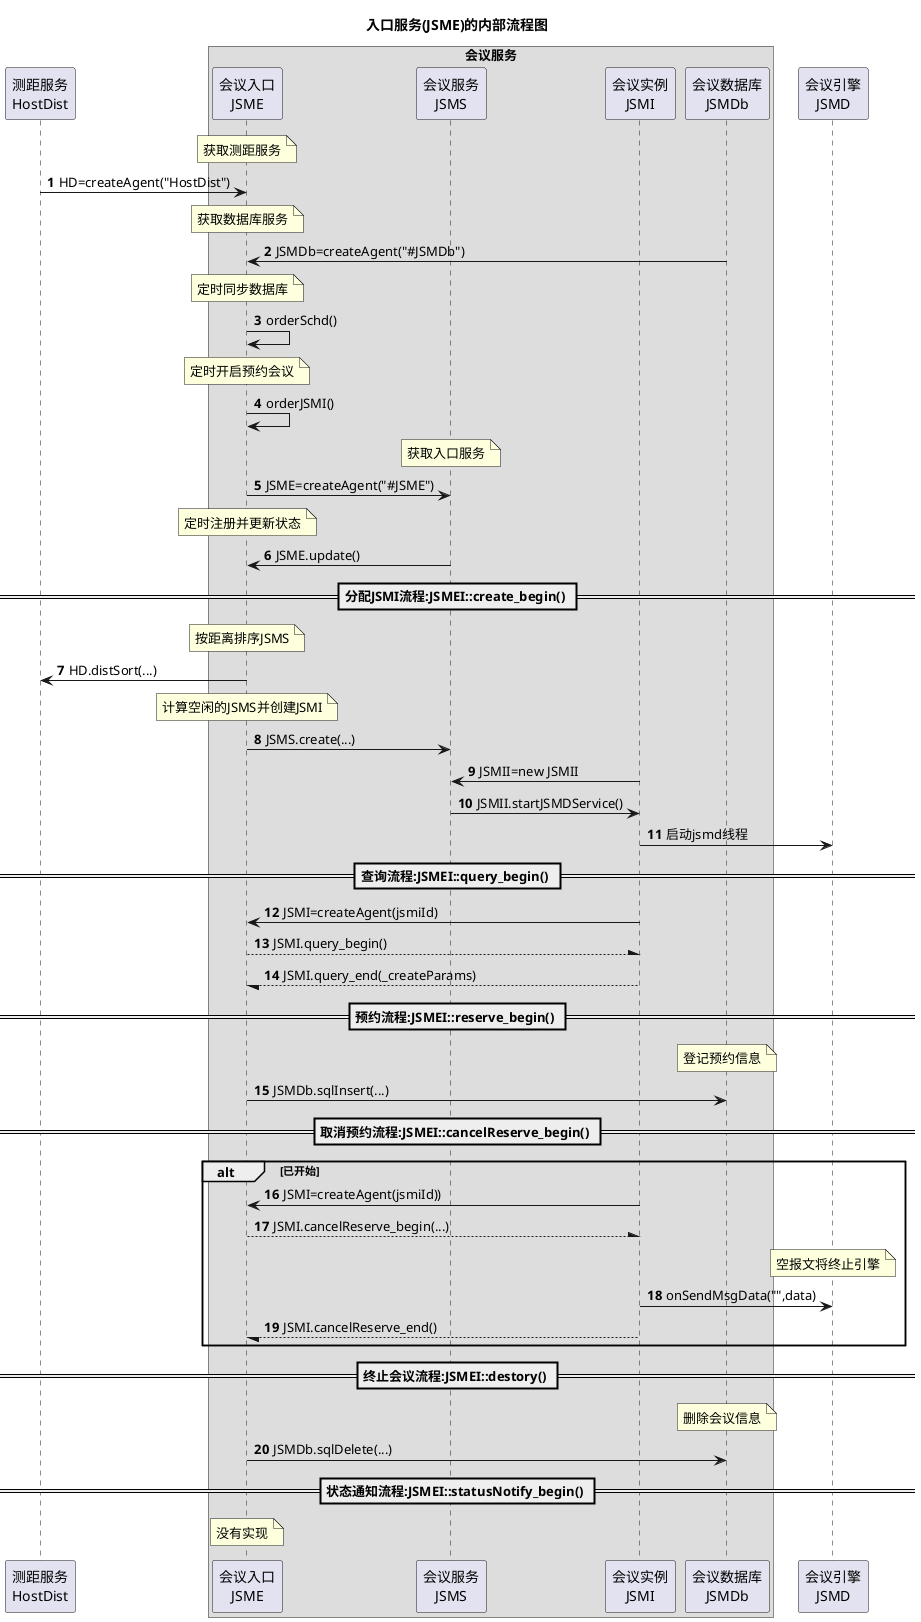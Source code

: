 @startuml
autonumber

'角色定义
participant "测距服务\nHostDist" as hd

box "会议服务"
participant "会议入口\nJSME" as e
participant "会议服务\nJSMS" as s
participant "会议实例\nJSMI" as i
participant "会议数据库\nJSMDb" as db
end box

participant "会议引擎\nJSMD" as d

title 入口服务(JSME)的内部流程图
'流程图
note over e: 获取测距服务
e<-hd:HD=createAgent("HostDist")
note over e: 获取数据库服务
e<-db:JSMDb=createAgent("#JSMDb")
note over e: 定时同步数据库
e->e:orderSchd()
note over e: 定时开启预约会议
e->e:orderJSMI()

note over s: 获取入口服务
s<-e:JSME=createAgent("#JSME")
note over e: 定时注册并更新状态
s->e:JSME.update()

== 分配JSMI流程:JSMEI::create_begin() ==
note over e: 按距离排序JSMS
e->hd:HD.distSort(...)
note over e: 计算空闲的JSMS并创建JSMI
e->s:JSMS.create(...)
s<-i:JSMII=new JSMII
s->i:JSMII.startJSMDService()
i->d:启动jsmd线程

== 查询流程:JSMEI::query_begin() ==
e<-i:JSMI=createAgent(jsmiId)
e--\i:JSMI.query_begin()
e\--i:JSMI.query_end(_createParams)

== 预约流程:JSMEI::reserve_begin() ==
note over db: 登记预约信息
e->db:JSMDb.sqlInsert(...)

== 取消预约流程:JSMEI::cancelReserve_begin() ==
alt 已开始
    e<-i:JSMI=createAgent(jsmiId))
    e--\i:JSMI.cancelReserve_begin(...)
    note over d: 空报文将终止引擎
    i->d:onSendMsgData("",data)
    e\--i:JSMI.cancelReserve_end()
end

== 终止会议流程:JSMEI::destory() ==
note over db: 删除会议信息
e->db:JSMDb.sqlDelete(...)

== 状态通知流程:JSMEI::statusNotify_begin() ==
note over e: 没有实现

@enduml
